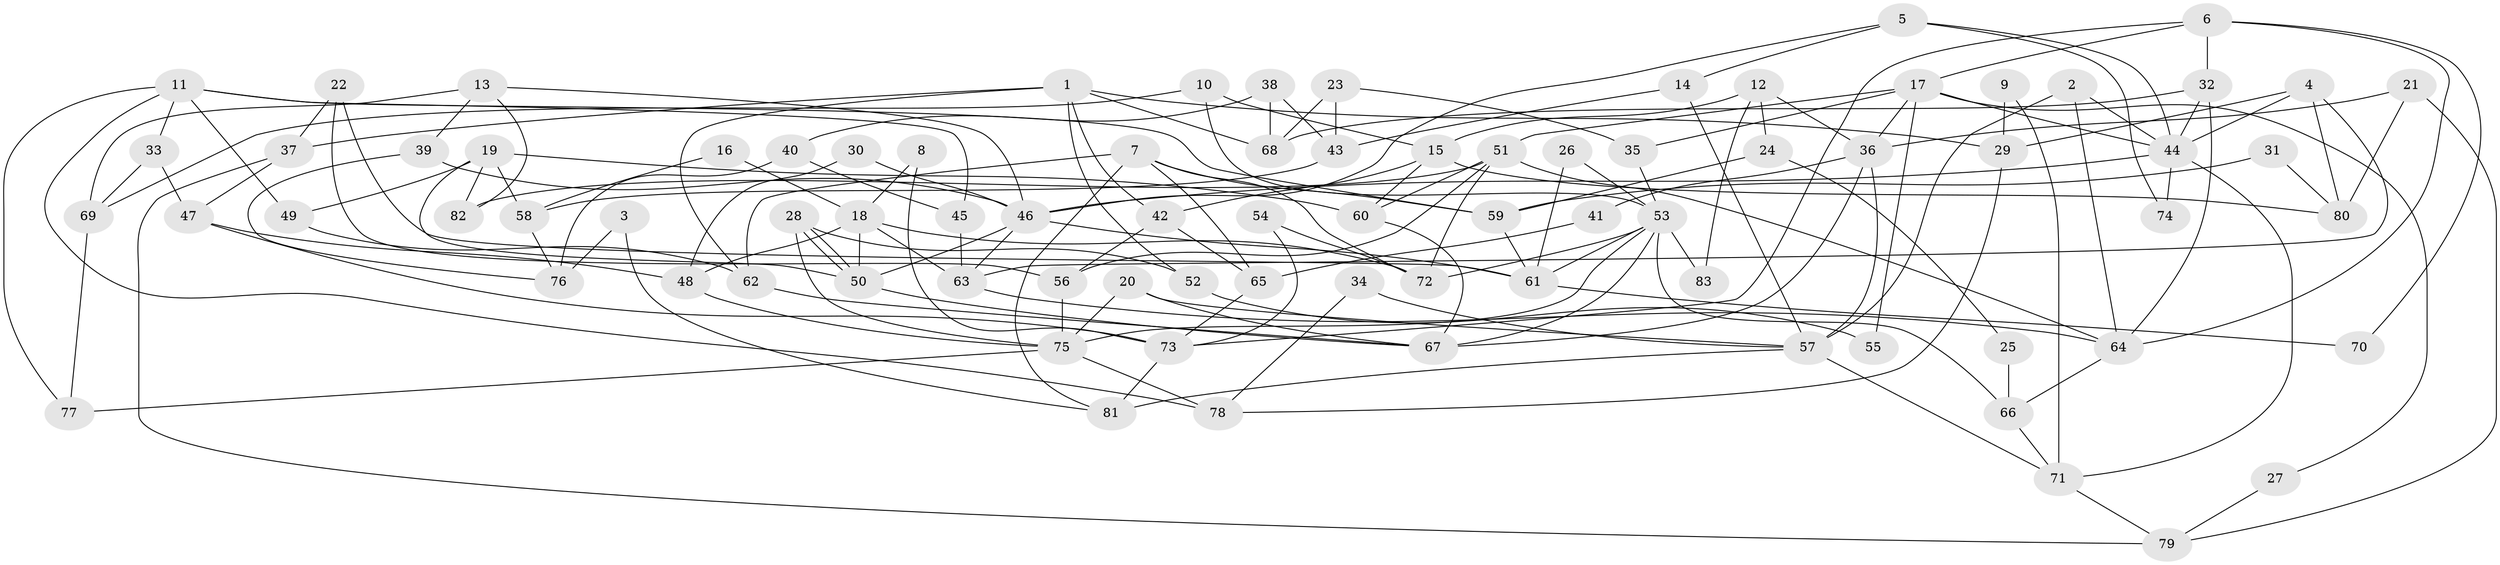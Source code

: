 // Generated by graph-tools (version 1.1) at 2025/50/03/09/25 03:50:14]
// undirected, 83 vertices, 166 edges
graph export_dot {
graph [start="1"]
  node [color=gray90,style=filled];
  1;
  2;
  3;
  4;
  5;
  6;
  7;
  8;
  9;
  10;
  11;
  12;
  13;
  14;
  15;
  16;
  17;
  18;
  19;
  20;
  21;
  22;
  23;
  24;
  25;
  26;
  27;
  28;
  29;
  30;
  31;
  32;
  33;
  34;
  35;
  36;
  37;
  38;
  39;
  40;
  41;
  42;
  43;
  44;
  45;
  46;
  47;
  48;
  49;
  50;
  51;
  52;
  53;
  54;
  55;
  56;
  57;
  58;
  59;
  60;
  61;
  62;
  63;
  64;
  65;
  66;
  67;
  68;
  69;
  70;
  71;
  72;
  73;
  74;
  75;
  76;
  77;
  78;
  79;
  80;
  81;
  82;
  83;
  1 -- 37;
  1 -- 42;
  1 -- 29;
  1 -- 52;
  1 -- 62;
  1 -- 68;
  2 -- 44;
  2 -- 64;
  2 -- 57;
  3 -- 81;
  3 -- 76;
  4 -- 63;
  4 -- 44;
  4 -- 29;
  4 -- 80;
  5 -- 46;
  5 -- 44;
  5 -- 14;
  5 -- 74;
  6 -- 17;
  6 -- 64;
  6 -- 32;
  6 -- 70;
  6 -- 73;
  7 -- 62;
  7 -- 72;
  7 -- 59;
  7 -- 65;
  7 -- 81;
  8 -- 73;
  8 -- 18;
  9 -- 71;
  9 -- 29;
  10 -- 53;
  10 -- 15;
  10 -- 69;
  11 -- 49;
  11 -- 78;
  11 -- 33;
  11 -- 45;
  11 -- 59;
  11 -- 77;
  12 -- 36;
  12 -- 15;
  12 -- 24;
  12 -- 83;
  13 -- 39;
  13 -- 46;
  13 -- 69;
  13 -- 82;
  14 -- 57;
  14 -- 43;
  15 -- 80;
  15 -- 60;
  15 -- 42;
  16 -- 58;
  16 -- 18;
  17 -- 44;
  17 -- 36;
  17 -- 27;
  17 -- 35;
  17 -- 51;
  17 -- 55;
  18 -- 72;
  18 -- 50;
  18 -- 48;
  18 -- 63;
  19 -- 60;
  19 -- 50;
  19 -- 49;
  19 -- 58;
  19 -- 82;
  20 -- 75;
  20 -- 57;
  20 -- 67;
  21 -- 36;
  21 -- 79;
  21 -- 80;
  22 -- 56;
  22 -- 61;
  22 -- 37;
  23 -- 35;
  23 -- 68;
  23 -- 43;
  24 -- 59;
  24 -- 25;
  25 -- 66;
  26 -- 61;
  26 -- 53;
  27 -- 79;
  28 -- 75;
  28 -- 50;
  28 -- 50;
  28 -- 52;
  29 -- 78;
  30 -- 46;
  30 -- 48;
  31 -- 59;
  31 -- 80;
  32 -- 64;
  32 -- 44;
  32 -- 68;
  33 -- 69;
  33 -- 47;
  34 -- 57;
  34 -- 78;
  35 -- 53;
  36 -- 57;
  36 -- 67;
  36 -- 41;
  37 -- 47;
  37 -- 79;
  38 -- 68;
  38 -- 43;
  38 -- 40;
  39 -- 76;
  39 -- 46;
  40 -- 45;
  40 -- 76;
  41 -- 65;
  42 -- 65;
  42 -- 56;
  43 -- 58;
  44 -- 46;
  44 -- 71;
  44 -- 74;
  45 -- 63;
  46 -- 63;
  46 -- 50;
  46 -- 61;
  47 -- 48;
  47 -- 73;
  48 -- 75;
  49 -- 62;
  50 -- 67;
  51 -- 82;
  51 -- 56;
  51 -- 60;
  51 -- 64;
  51 -- 72;
  52 -- 55;
  53 -- 61;
  53 -- 75;
  53 -- 66;
  53 -- 67;
  53 -- 72;
  53 -- 83;
  54 -- 72;
  54 -- 73;
  56 -- 75;
  57 -- 81;
  57 -- 71;
  58 -- 76;
  59 -- 61;
  60 -- 67;
  61 -- 70;
  62 -- 67;
  63 -- 64;
  64 -- 66;
  65 -- 73;
  66 -- 71;
  69 -- 77;
  71 -- 79;
  73 -- 81;
  75 -- 77;
  75 -- 78;
}
